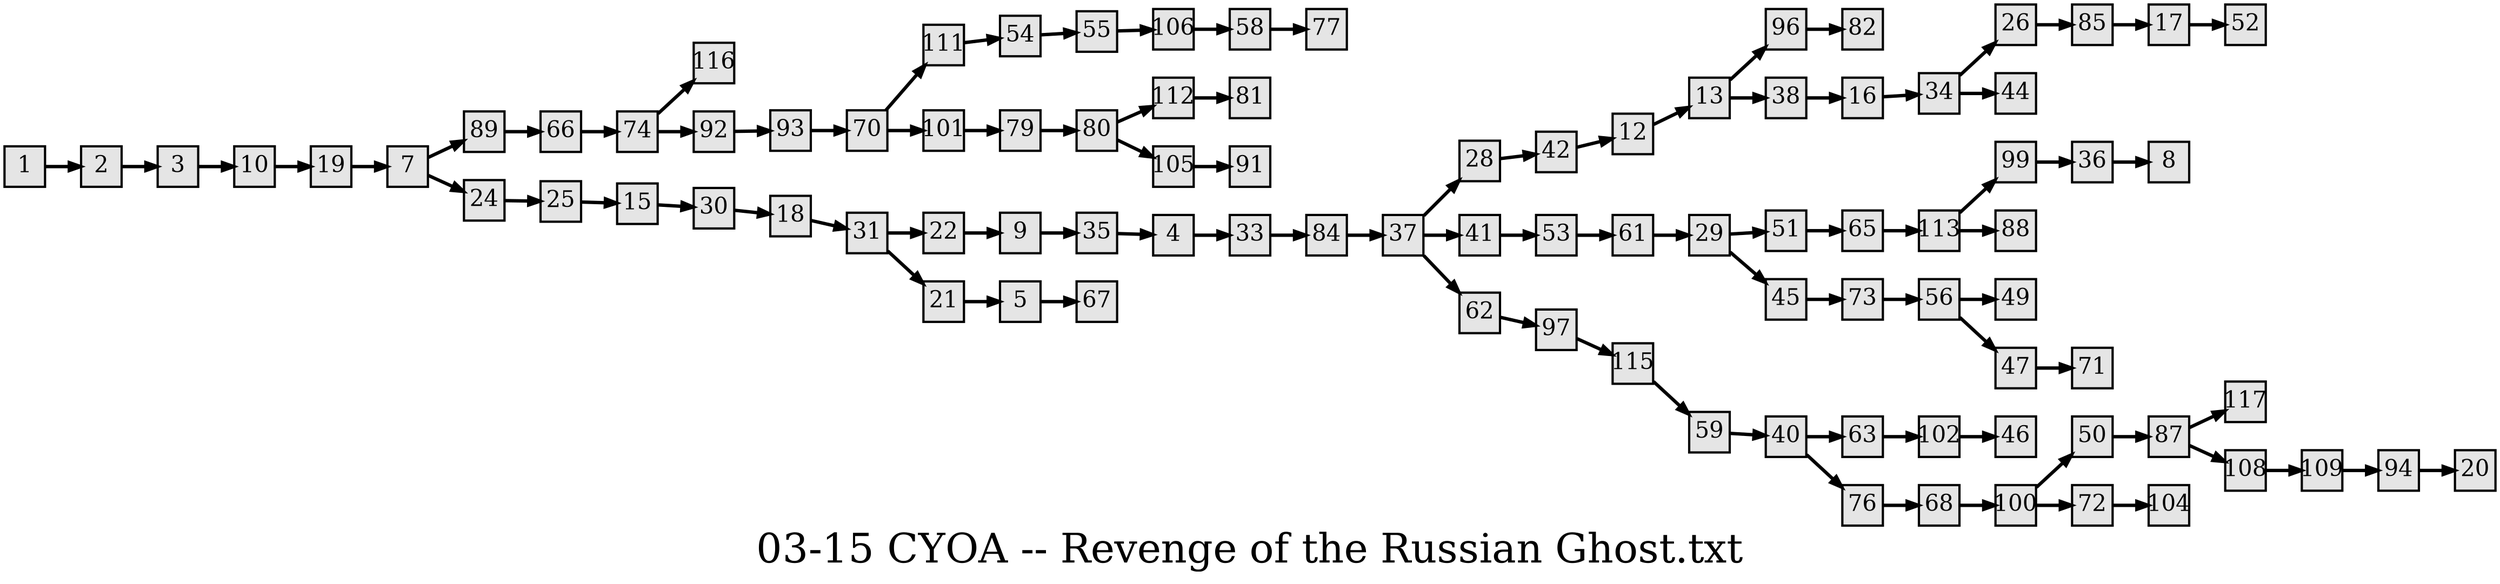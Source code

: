 digraph g{
  graph [ label="03-15 CYOA -- Revenge of the Russian Ghost.txt" rankdir=LR, ordering=out, fontsize=36, nodesep="0.35", ranksep="0.45"];
  node  [shape=rect, penwidth=2, fontsize=20, style=filled, fillcolor=grey90, margin="0,0", labelfloat=true, regular=true, fixedsize=true];
  edge  [labelfloat=true, penwidth=3, fontsize=12];

  1 -> 2;
  2 -> 3;
  3 -> 10;
  4 -> 33;
  5 -> 67;
  7 -> 89;
  7 -> 24;
  9 -> 35;
  10 -> 19;
  12 -> 13;
  13 -> 96;
  13 -> 38;
  15 -> 30;
  16 -> 34;
  17 -> 52;
  18 -> 31;
  19 -> 7;
  21 -> 5;
  22 -> 9;
  24 -> 25;
  25 -> 15;
  26 -> 85;
  28 -> 42;
  29 -> 51;
  29 -> 45;
  30 -> 18;
  31 -> 22;
  31 -> 21;
  33 -> 84;
  34 -> 26;
  34 -> 44;
  35 -> 4;
  36 -> 8;
  37 -> 28;
  37 -> 41;
  37 -> 62;
  38 -> 16;
  40 -> 63;
  40 -> 76;
  41 -> 53;
  42 -> 12;
  45 -> 73;
  47 -> 71;
  50 -> 87;
  51 -> 65;
  53 -> 61;
  54 -> 55;
  55 -> 106;
  56 -> 49;
  56 -> 47;
  58 -> 77;
  59 -> 40;
  61 -> 29;
  62 -> 97;
  63 -> 102;
  65 -> 113;
  66 -> 74;
  68 -> 100;
  70 -> 111;
  70 -> 101;
  72 -> 104;
  73 -> 56;
  74 -> 116;
  74 -> 92;
  76 -> 68;
  79 -> 80;
  80 -> 112;
  80 -> 105;
  84 -> 37;
  85 -> 17;
  87 -> 117;
  87 -> 108;
  89 -> 66;
  92 -> 93;
  93 -> 70;
  94 -> 20;
  96 -> 82;
  97 -> 115;
  99 -> 36;
  100 -> 50;
  100 -> 72;
  101 -> 79;
  102 -> 46;
  105 -> 91;
  106 -> 58;
  108 -> 109;
  109 -> 94;
  111 -> 54;
  112 -> 81;
  113 -> 99;
  113 -> 88;
  115 -> 59;
}

